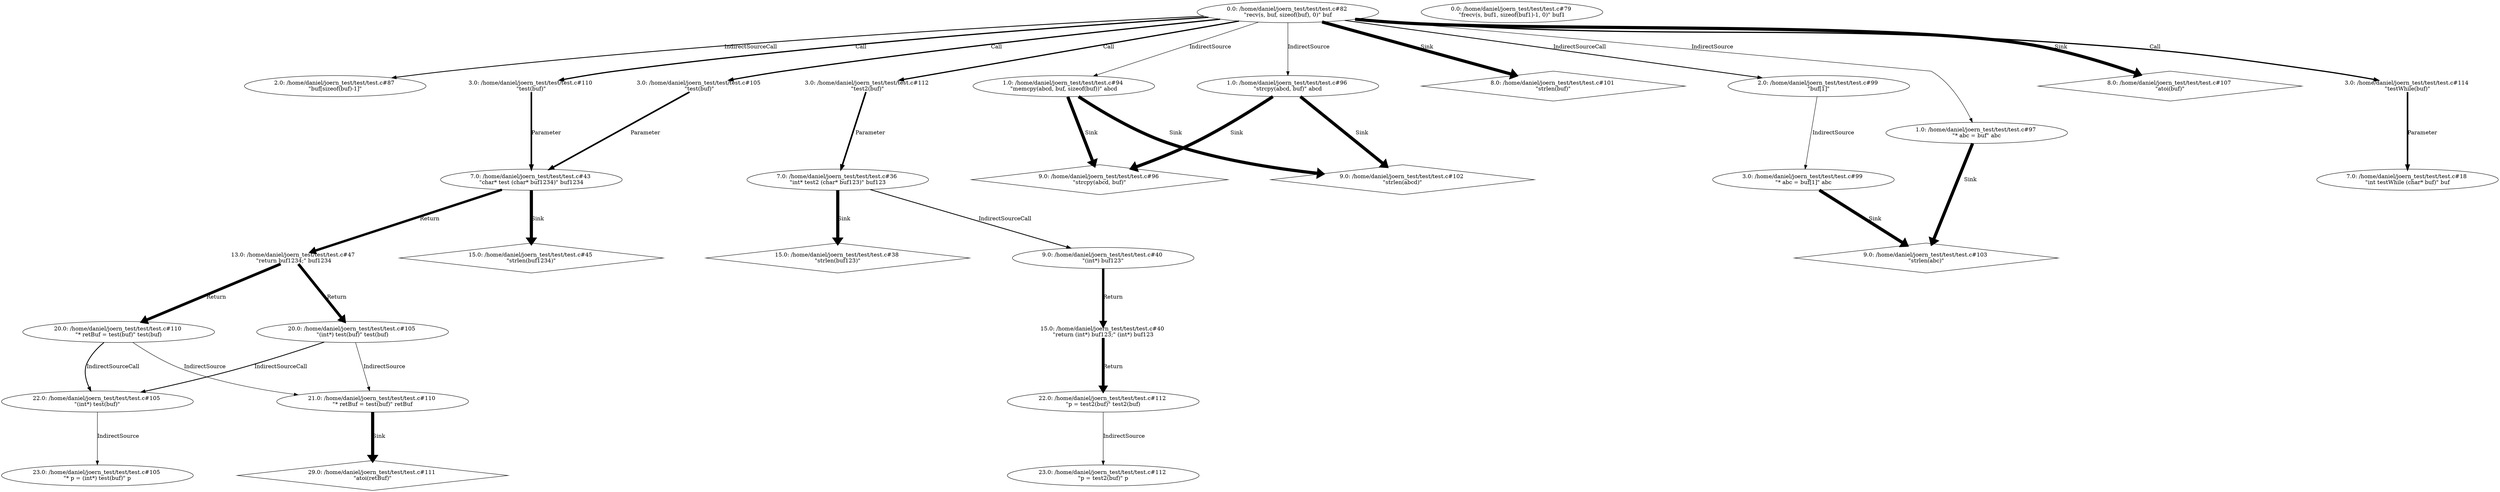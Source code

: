 digraph TaintDot {
	nodesep = 1.5
	ranksep = 1.5
	"2.0: /home/daniel/joern_test/test/test.c#87 
\"buf[sizeof(buf)-1]\""
	"0.0: /home/daniel/joern_test/test/test.c#82 
\"recv(s, buf, sizeof(buf), 0)\" buf" -> "3.0: /home/daniel/joern_test/test/test.c#110 
\"test(buf)\"" [label = Call, penwidth = 3.0]
	"0.0: /home/daniel/joern_test/test/test.c#82 
\"recv(s, buf, sizeof(buf), 0)\" buf" -> "3.0: /home/daniel/joern_test/test/test.c#105 
\"test(buf)\"" [label = Call, penwidth = 3.0]
	"20.0: /home/daniel/joern_test/test/test.c#110 
\"* retBuf = test(buf)\" test(buf)" -> "21.0: /home/daniel/joern_test/test/test.c#110 
\"* retBuf = test(buf)\" retBuf" [label = IndirectSource, penwidth = 1.0]
	"20.0: /home/daniel/joern_test/test/test.c#105 
\"(int*) test(buf)\" test(buf)" -> "21.0: /home/daniel/joern_test/test/test.c#110 
\"* retBuf = test(buf)\" retBuf" [label = IndirectSource, penwidth = 1.0]
	"20.0: /home/daniel/joern_test/test/test.c#105 
\"(int*) test(buf)\" test(buf)" -> "22.0: /home/daniel/joern_test/test/test.c#105 
\"(int*) test(buf)\"" [label = IndirectSourceCall, penwidth = 2.0]
	"23.0: /home/daniel/joern_test/test/test.c#105 
\"* p = (int*) test(buf)\" p"
	"22.0: /home/daniel/joern_test/test/test.c#105 
\"(int*) test(buf)\"" -> "23.0: /home/daniel/joern_test/test/test.c#105 
\"* p = (int*) test(buf)\" p" [label = IndirectSource, penwidth = 1.0]
	"0.0: /home/daniel/joern_test/test/test.c#82 
\"recv(s, buf, sizeof(buf), 0)\" buf" -> "3.0: /home/daniel/joern_test/test/test.c#112 
\"test2(buf)\"" [label = Call, penwidth = 3.0]
	"1.0: /home/daniel/joern_test/test/test.c#96 
\"strcpy(abcd, buf)\" abcd" -> "9.0: /home/daniel/joern_test/test/test.c#102 
\"strlen(abcd)\"" [label = Sink, penwidth = 8.0]
	"15.0: /home/daniel/joern_test/test/test.c#38 
\"strlen(buf123)\"" [shape = diamond]
	"20.0: /home/daniel/joern_test/test/test.c#110 
\"* retBuf = test(buf)\" test(buf)" -> "22.0: /home/daniel/joern_test/test/test.c#105 
\"(int*) test(buf)\"" [label = IndirectSourceCall, penwidth = 2.0]
	"0.0: /home/daniel/joern_test/test/test.c#82 
\"recv(s, buf, sizeof(buf), 0)\" buf" -> "1.0: /home/daniel/joern_test/test/test.c#94 
\"memcpy(abcd, buf, sizeof(buf))\" abcd" [label = IndirectSource, penwidth = 1.0]
	"0.0: /home/daniel/joern_test/test/test.c#82 
\"recv(s, buf, sizeof(buf), 0)\" buf" -> "8.0: /home/daniel/joern_test/test/test.c#101 
\"strlen(buf)\"" [label = Sink, penwidth = 8.0]
	"29.0: /home/daniel/joern_test/test/test.c#111 
\"atoi(retBuf)\"" [shape = diamond]
	"2.0: /home/daniel/joern_test/test/test.c#99 
\"buf[1]\""
	"8.0: /home/daniel/joern_test/test/test.c#107 
\"atoi(buf)\"" [shape = diamond]
	"3.0: /home/daniel/joern_test/test/test.c#105 
\"test(buf)\"" [shape = plain]
	"22.0: /home/daniel/joern_test/test/test.c#112 
\"p = test2(buf)\" test2(buf)" -> "23.0: /home/daniel/joern_test/test/test.c#112 
\"p = test2(buf)\" p" [label = IndirectSource, penwidth = 1.0]
	"20.0: /home/daniel/joern_test/test/test.c#105 
\"(int*) test(buf)\" test(buf)"
	"3.0: /home/daniel/joern_test/test/test.c#114 
\"testWhile(buf)\"" [shape = plain]
	"3.0: /home/daniel/joern_test/test/test.c#114 
\"testWhile(buf)\"" -> "7.0: /home/daniel/joern_test/test/test.c#18 
\"int testWhile (char* buf)\" buf" [label = Parameter, penwidth = 4.0]
	"20.0: /home/daniel/joern_test/test/test.c#110 
\"* retBuf = test(buf)\" test(buf)"
	"3.0: /home/daniel/joern_test/test/test.c#99 
\"* abc = buf[1]\" abc"
	"0.0: /home/daniel/joern_test/test/test.c#82 
\"recv(s, buf, sizeof(buf), 0)\" buf" -> "3.0: /home/daniel/joern_test/test/test.c#114 
\"testWhile(buf)\"" [label = Call, penwidth = 3.0]
	"9.0: /home/daniel/joern_test/test/test.c#103 
\"strlen(abc)\"" [shape = diamond]
	"1.0: /home/daniel/joern_test/test/test.c#96 
\"strcpy(abcd, buf)\" abcd" -> "9.0: /home/daniel/joern_test/test/test.c#96 
\"strcpy(abcd, buf)\"" [label = Sink, penwidth = 8.0]
	"13.0: /home/daniel/joern_test/test/test.c#47 
\"return buf1234;\" buf1234" -> "20.0: /home/daniel/joern_test/test/test.c#105 
\"(int*) test(buf)\" test(buf)" [label = Return, penwidth = 7.0]
	"0.0: /home/daniel/joern_test/test/test.c#82 
\"recv(s, buf, sizeof(buf), 0)\" buf" -> "1.0: /home/daniel/joern_test/test/test.c#96 
\"strcpy(abcd, buf)\" abcd" [label = IndirectSource, penwidth = 1.0]
	"8.0: /home/daniel/joern_test/test/test.c#101 
\"strlen(buf)\"" [shape = diamond]
	"7.0: /home/daniel/joern_test/test/test.c#36 
\"int* test2 (char* buf123)\" buf123"
	"23.0: /home/daniel/joern_test/test/test.c#112 
\"p = test2(buf)\" p"
	"2.0: /home/daniel/joern_test/test/test.c#99 
\"buf[1]\"" -> "3.0: /home/daniel/joern_test/test/test.c#99 
\"* abc = buf[1]\" abc" [label = IndirectSource, penwidth = 1.0]
	"0.0: /home/daniel/joern_test/test/test.c#82 
\"recv(s, buf, sizeof(buf), 0)\" buf" -> "2.0: /home/daniel/joern_test/test/test.c#87 
\"buf[sizeof(buf)-1]\"" [label = IndirectSourceCall, penwidth = 2.0]
	"15.0: /home/daniel/joern_test/test/test.c#40 
\"return (int*) buf123;\" (int*) buf123" [shape = plain]
	"15.0: /home/daniel/joern_test/test/test.c#40 
\"return (int*) buf123;\" (int*) buf123" -> "22.0: /home/daniel/joern_test/test/test.c#112 
\"p = test2(buf)\" test2(buf)" [label = Return, penwidth = 7.0]
	"9.0: /home/daniel/joern_test/test/test.c#102 
\"strlen(abcd)\"" [shape = diamond]
	"7.0: /home/daniel/joern_test/test/test.c#18 
\"int testWhile (char* buf)\" buf"
	"1.0: /home/daniel/joern_test/test/test.c#96 
\"strcpy(abcd, buf)\" abcd"
	"0.0: /home/daniel/joern_test/test/test.c#82 
\"recv(s, buf, sizeof(buf), 0)\" buf" -> "1.0: /home/daniel/joern_test/test/test.c#97 
\"* abc = buf\" abc" [label = IndirectSource, penwidth = 1.0]
	"9.0: /home/daniel/joern_test/test/test.c#96 
\"strcpy(abcd, buf)\"" [shape = diamond]
	"3.0: /home/daniel/joern_test/test/test.c#112 
\"test2(buf)\"" [shape = plain]
	"9.0: /home/daniel/joern_test/test/test.c#40 
\"(int*) buf123\""
	"7.0: /home/daniel/joern_test/test/test.c#43 
\"char* test (char* buf1234)\" buf1234" -> "13.0: /home/daniel/joern_test/test/test.c#47 
\"return buf1234;\" buf1234" [label = Return, penwidth = 6.0]
	"0.0: /home/daniel/joern_test/test/test.c#82 
\"recv(s, buf, sizeof(buf), 0)\" buf"
	"21.0: /home/daniel/joern_test/test/test.c#110 
\"* retBuf = test(buf)\" retBuf"
	"0.0: /home/daniel/joern_test/test/test.c#79 
\"frecv(s, buf1, sizeof(buf1)-1, 0)\" buf1"
	"13.0: /home/daniel/joern_test/test/test.c#47 
\"return buf1234;\" buf1234" -> "20.0: /home/daniel/joern_test/test/test.c#110 
\"* retBuf = test(buf)\" test(buf)" [label = Return, penwidth = 7.0]
	"1.0: /home/daniel/joern_test/test/test.c#94 
\"memcpy(abcd, buf, sizeof(buf))\" abcd" -> "9.0: /home/daniel/joern_test/test/test.c#102 
\"strlen(abcd)\"" [label = Sink, penwidth = 8.0]
	"3.0: /home/daniel/joern_test/test/test.c#110 
\"test(buf)\"" -> "7.0: /home/daniel/joern_test/test/test.c#43 
\"char* test (char* buf1234)\" buf1234" [label = Parameter, penwidth = 4.0]
	"7.0: /home/daniel/joern_test/test/test.c#36 
\"int* test2 (char* buf123)\" buf123" -> "15.0: /home/daniel/joern_test/test/test.c#38 
\"strlen(buf123)\"" [label = Sink, penwidth = 8.0]
	"1.0: /home/daniel/joern_test/test/test.c#97 
\"* abc = buf\" abc"
	"0.0: /home/daniel/joern_test/test/test.c#82 
\"recv(s, buf, sizeof(buf), 0)\" buf" -> "8.0: /home/daniel/joern_test/test/test.c#107 
\"atoi(buf)\"" [label = Sink, penwidth = 8.0]
	"1.0: /home/daniel/joern_test/test/test.c#94 
\"memcpy(abcd, buf, sizeof(buf))\" abcd" -> "9.0: /home/daniel/joern_test/test/test.c#96 
\"strcpy(abcd, buf)\"" [label = Sink, penwidth = 8.0]
	"21.0: /home/daniel/joern_test/test/test.c#110 
\"* retBuf = test(buf)\" retBuf" -> "29.0: /home/daniel/joern_test/test/test.c#111 
\"atoi(retBuf)\"" [label = Sink, penwidth = 8.0]
	"7.0: /home/daniel/joern_test/test/test.c#43 
\"char* test (char* buf1234)\" buf1234"
	"3.0: /home/daniel/joern_test/test/test.c#112 
\"test2(buf)\"" -> "7.0: /home/daniel/joern_test/test/test.c#36 
\"int* test2 (char* buf123)\" buf123" [label = Parameter, penwidth = 4.0]
	"7.0: /home/daniel/joern_test/test/test.c#43 
\"char* test (char* buf1234)\" buf1234" -> "15.0: /home/daniel/joern_test/test/test.c#45 
\"strlen(buf1234)\"" [label = Sink, penwidth = 8.0]
	"9.0: /home/daniel/joern_test/test/test.c#40 
\"(int*) buf123\"" -> "15.0: /home/daniel/joern_test/test/test.c#40 
\"return (int*) buf123;\" (int*) buf123" [label = Return, penwidth = 6.0]
	"3.0: /home/daniel/joern_test/test/test.c#105 
\"test(buf)\"" -> "7.0: /home/daniel/joern_test/test/test.c#43 
\"char* test (char* buf1234)\" buf1234" [label = Parameter, penwidth = 4.0]
	"22.0: /home/daniel/joern_test/test/test.c#112 
\"p = test2(buf)\" test2(buf)"
	"15.0: /home/daniel/joern_test/test/test.c#45 
\"strlen(buf1234)\"" [shape = diamond]
	"3.0: /home/daniel/joern_test/test/test.c#110 
\"test(buf)\"" [shape = plain]
	"3.0: /home/daniel/joern_test/test/test.c#99 
\"* abc = buf[1]\" abc" -> "9.0: /home/daniel/joern_test/test/test.c#103 
\"strlen(abc)\"" [label = Sink, penwidth = 8.0]
	"1.0: /home/daniel/joern_test/test/test.c#97 
\"* abc = buf\" abc" -> "9.0: /home/daniel/joern_test/test/test.c#103 
\"strlen(abc)\"" [label = Sink, penwidth = 8.0]
	"1.0: /home/daniel/joern_test/test/test.c#94 
\"memcpy(abcd, buf, sizeof(buf))\" abcd"
	"7.0: /home/daniel/joern_test/test/test.c#36 
\"int* test2 (char* buf123)\" buf123" -> "9.0: /home/daniel/joern_test/test/test.c#40 
\"(int*) buf123\"" [label = IndirectSourceCall, penwidth = 2.0]
	"13.0: /home/daniel/joern_test/test/test.c#47 
\"return buf1234;\" buf1234" [shape = plain]
	"22.0: /home/daniel/joern_test/test/test.c#105 
\"(int*) test(buf)\""
	"0.0: /home/daniel/joern_test/test/test.c#82 
\"recv(s, buf, sizeof(buf), 0)\" buf" -> "2.0: /home/daniel/joern_test/test/test.c#99 
\"buf[1]\"" [label = IndirectSourceCall, penwidth = 2.0]
}